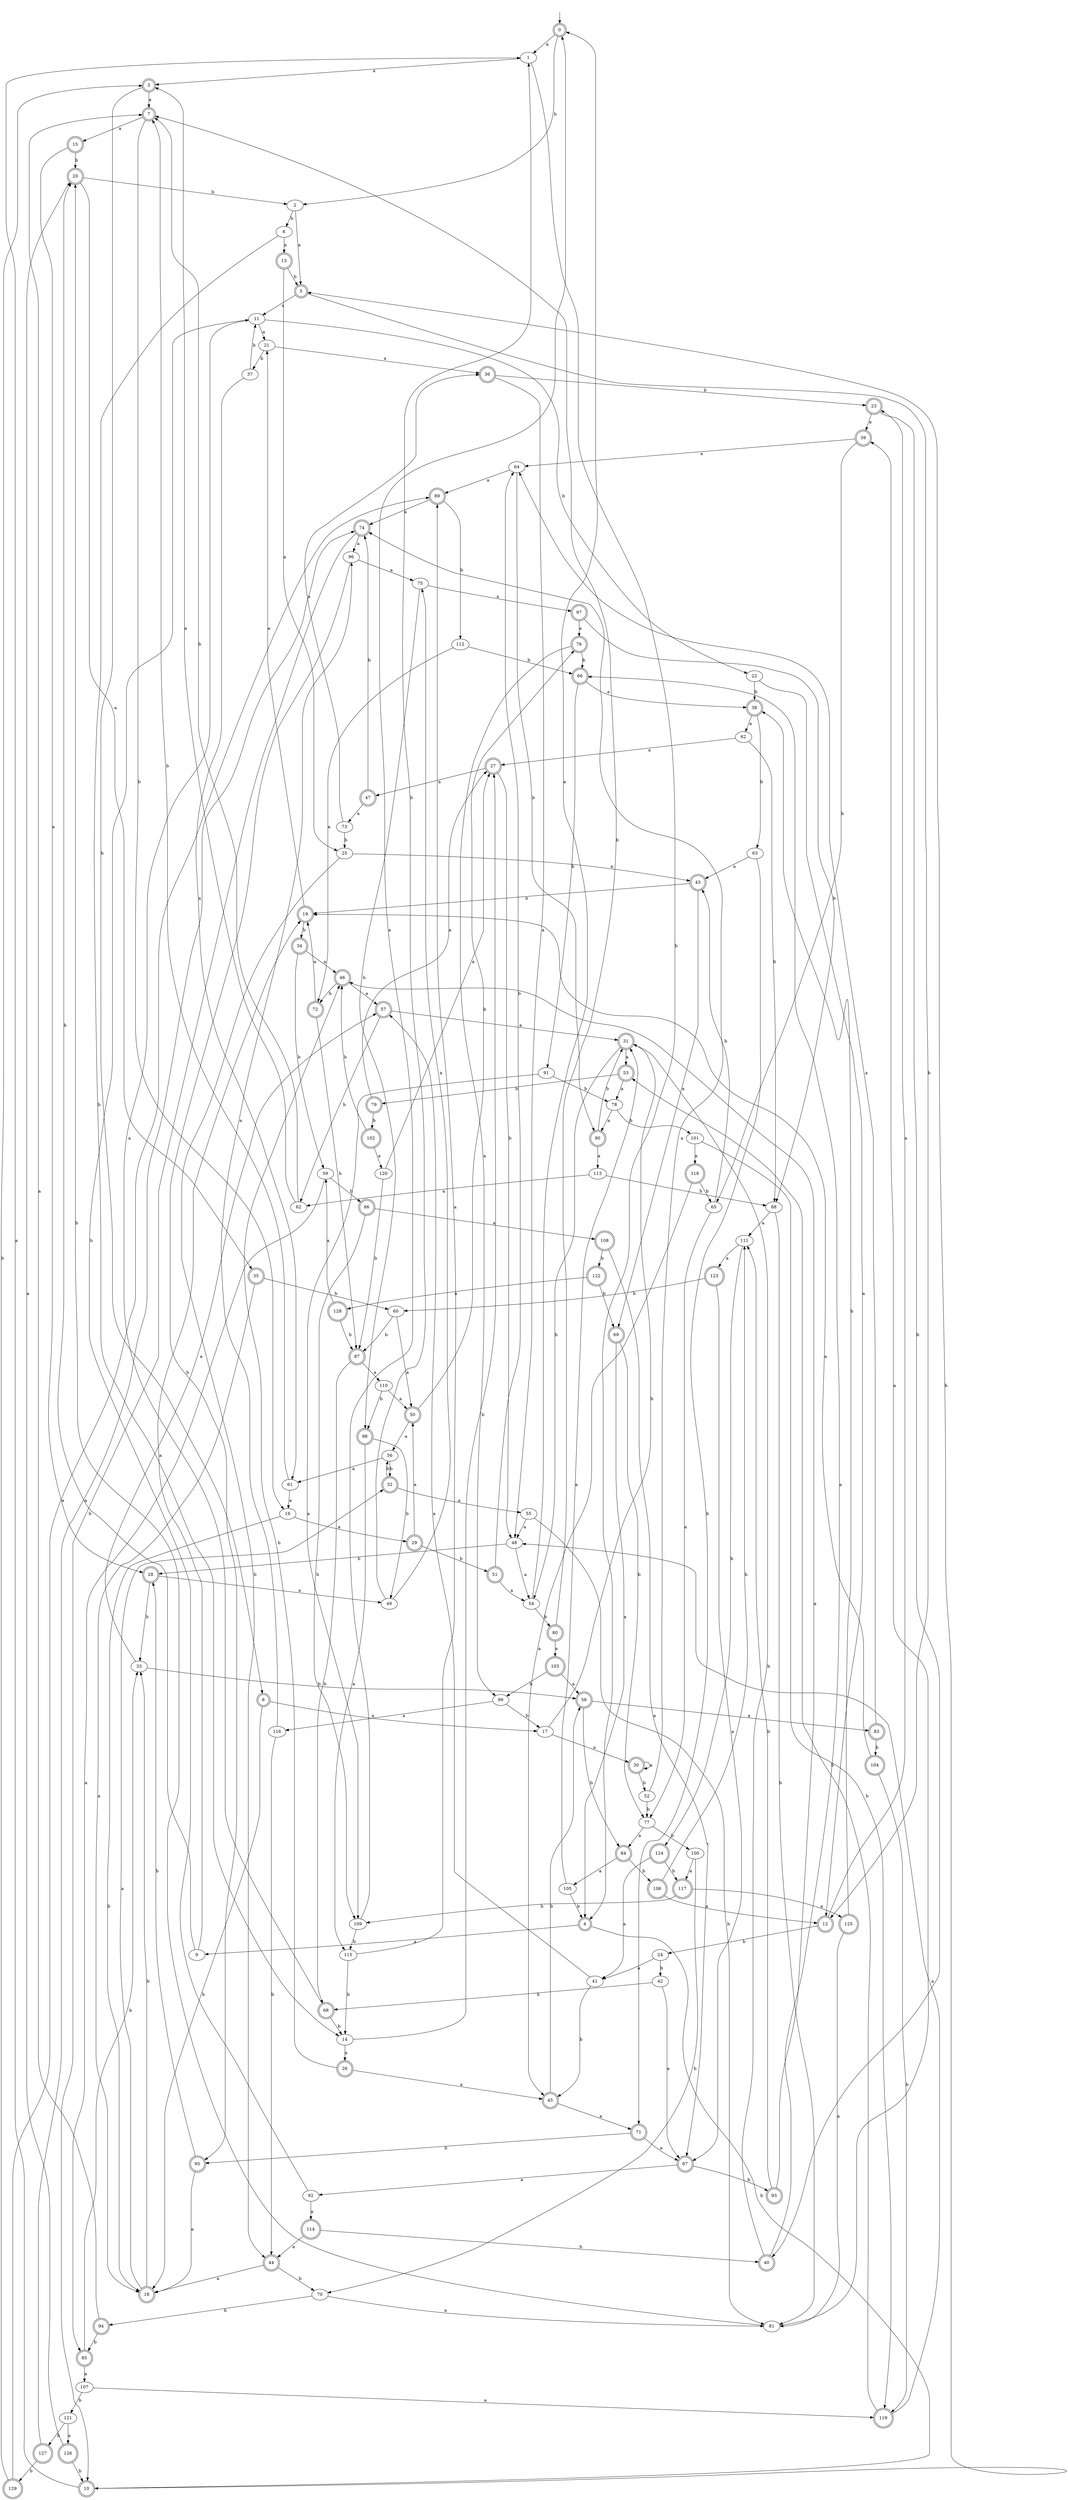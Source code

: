 digraph RandomDFA {
  __start0 [label="", shape=none];
  __start0 -> 0 [label=""];
  0 [shape=circle] [shape=doublecircle]
  0 -> 1 [label="a"]
  0 -> 2 [label="b"]
  1
  1 -> 3 [label="a"]
  1 -> 4 [label="b"]
  2
  2 -> 5 [label="a"]
  2 -> 6 [label="b"]
  3 [shape=doublecircle]
  3 -> 7 [label="a"]
  3 -> 8 [label="b"]
  4 [shape=doublecircle]
  4 -> 9 [label="a"]
  4 -> 10 [label="b"]
  5 [shape=doublecircle]
  5 -> 11 [label="a"]
  5 -> 12 [label="b"]
  6
  6 -> 13 [label="a"]
  6 -> 14 [label="b"]
  7 [shape=doublecircle]
  7 -> 15 [label="a"]
  7 -> 16 [label="b"]
  8 [shape=doublecircle]
  8 -> 17 [label="a"]
  8 -> 18 [label="b"]
  9
  9 -> 19 [label="a"]
  9 -> 20 [label="b"]
  10 [shape=doublecircle]
  10 -> 1 [label="a"]
  10 -> 5 [label="b"]
  11
  11 -> 21 [label="a"]
  11 -> 22 [label="b"]
  12 [shape=doublecircle]
  12 -> 23 [label="a"]
  12 -> 24 [label="b"]
  13 [shape=doublecircle]
  13 -> 25 [label="a"]
  13 -> 5 [label="b"]
  14
  14 -> 26 [label="a"]
  14 -> 27 [label="b"]
  15 [shape=doublecircle]
  15 -> 28 [label="a"]
  15 -> 20 [label="b"]
  16
  16 -> 29 [label="a"]
  16 -> 18 [label="b"]
  17
  17 -> 30 [label="a"]
  17 -> 31 [label="b"]
  18 [shape=doublecircle]
  18 -> 32 [label="a"]
  18 -> 33 [label="b"]
  19 [shape=doublecircle]
  19 -> 21 [label="a"]
  19 -> 34 [label="b"]
  20 [shape=doublecircle]
  20 -> 35 [label="a"]
  20 -> 2 [label="b"]
  21
  21 -> 36 [label="a"]
  21 -> 37 [label="b"]
  22
  22 -> 12 [label="a"]
  22 -> 38 [label="b"]
  23 [shape=doublecircle]
  23 -> 39 [label="a"]
  23 -> 40 [label="b"]
  24
  24 -> 41 [label="a"]
  24 -> 42 [label="b"]
  25
  25 -> 43 [label="a"]
  25 -> 44 [label="b"]
  26 [shape=doublecircle]
  26 -> 45 [label="a"]
  26 -> 46 [label="b"]
  27 [shape=doublecircle]
  27 -> 47 [label="a"]
  27 -> 48 [label="b"]
  28 [shape=doublecircle]
  28 -> 49 [label="a"]
  28 -> 33 [label="b"]
  29 [shape=doublecircle]
  29 -> 50 [label="a"]
  29 -> 51 [label="b"]
  30 [shape=doublecircle]
  30 -> 30 [label="a"]
  30 -> 52 [label="b"]
  31 [shape=doublecircle]
  31 -> 53 [label="a"]
  31 -> 54 [label="b"]
  32 [shape=doublecircle]
  32 -> 55 [label="a"]
  32 -> 56 [label="b"]
  33
  33 -> 57 [label="a"]
  33 -> 58 [label="b"]
  34 [shape=doublecircle]
  34 -> 46 [label="a"]
  34 -> 59 [label="b"]
  35 [shape=doublecircle]
  35 -> 18 [label="a"]
  35 -> 60 [label="b"]
  36 [shape=doublecircle]
  36 -> 48 [label="a"]
  36 -> 23 [label="b"]
  37
  37 -> 61 [label="a"]
  37 -> 11 [label="b"]
  38 [shape=doublecircle]
  38 -> 62 [label="a"]
  38 -> 63 [label="b"]
  39 [shape=doublecircle]
  39 -> 64 [label="a"]
  39 -> 65 [label="b"]
  40 [shape=doublecircle]
  40 -> 66 [label="a"]
  40 -> 31 [label="b"]
  41
  41 -> 57 [label="a"]
  41 -> 45 [label="b"]
  42
  42 -> 67 [label="a"]
  42 -> 68 [label="b"]
  43 [shape=doublecircle]
  43 -> 69 [label="a"]
  43 -> 19 [label="b"]
  44 [shape=doublecircle]
  44 -> 18 [label="a"]
  44 -> 70 [label="b"]
  45 [shape=doublecircle]
  45 -> 71 [label="a"]
  45 -> 58 [label="b"]
  46 [shape=doublecircle]
  46 -> 57 [label="a"]
  46 -> 72 [label="b"]
  47 [shape=doublecircle]
  47 -> 73 [label="a"]
  47 -> 74 [label="b"]
  48
  48 -> 54 [label="a"]
  48 -> 28 [label="b"]
  49
  49 -> 75 [label="a"]
  49 -> 1 [label="b"]
  50 [shape=doublecircle]
  50 -> 56 [label="a"]
  50 -> 76 [label="b"]
  51 [shape=doublecircle]
  51 -> 54 [label="a"]
  51 -> 64 [label="b"]
  52
  52 -> 74 [label="a"]
  52 -> 77 [label="b"]
  53 [shape=doublecircle]
  53 -> 78 [label="a"]
  53 -> 79 [label="b"]
  54
  54 -> 0 [label="a"]
  54 -> 80 [label="b"]
  55
  55 -> 48 [label="a"]
  55 -> 81 [label="b"]
  56
  56 -> 61 [label="a"]
  56 -> 32 [label="b"]
  57 [shape=doublecircle]
  57 -> 31 [label="a"]
  57 -> 82 [label="b"]
  58 [shape=doublecircle]
  58 -> 83 [label="a"]
  58 -> 84 [label="b"]
  59
  59 -> 85 [label="a"]
  59 -> 86 [label="b"]
  60
  60 -> 50 [label="a"]
  60 -> 87 [label="b"]
  61
  61 -> 16 [label="a"]
  61 -> 7 [label="b"]
  62
  62 -> 27 [label="a"]
  62 -> 88 [label="b"]
  63
  63 -> 43 [label="a"]
  63 -> 71 [label="b"]
  64
  64 -> 89 [label="a"]
  64 -> 90 [label="b"]
  65
  65 -> 77 [label="a"]
  65 -> 43 [label="b"]
  66 [shape=doublecircle]
  66 -> 38 [label="a"]
  66 -> 91 [label="b"]
  67 [shape=doublecircle]
  67 -> 92 [label="a"]
  67 -> 93 [label="b"]
  68 [shape=doublecircle]
  68 -> 11 [label="a"]
  68 -> 14 [label="b"]
  69 [shape=doublecircle]
  69 -> 4 [label="a"]
  69 -> 77 [label="b"]
  70
  70 -> 81 [label="a"]
  70 -> 94 [label="b"]
  71 [shape=doublecircle]
  71 -> 67 [label="a"]
  71 -> 95 [label="b"]
  72 [shape=doublecircle]
  72 -> 19 [label="a"]
  72 -> 87 [label="b"]
  73
  73 -> 36 [label="a"]
  73 -> 25 [label="b"]
  74 [shape=doublecircle]
  74 -> 96 [label="a"]
  74 -> 10 [label="b"]
  75
  75 -> 97 [label="a"]
  75 -> 98 [label="b"]
  76 [shape=doublecircle]
  76 -> 99 [label="a"]
  76 -> 66 [label="b"]
  77
  77 -> 84 [label="a"]
  77 -> 100 [label="b"]
  78
  78 -> 90 [label="a"]
  78 -> 101 [label="b"]
  79 [shape=doublecircle]
  79 -> 27 [label="a"]
  79 -> 102 [label="b"]
  80 [shape=doublecircle]
  80 -> 103 [label="a"]
  80 -> 7 [label="b"]
  81
  81 -> 39 [label="a"]
  81 -> 20 [label="b"]
  82
  82 -> 3 [label="a"]
  82 -> 7 [label="b"]
  83 [shape=doublecircle]
  83 -> 64 [label="a"]
  83 -> 104 [label="b"]
  84 [shape=doublecircle]
  84 -> 105 [label="a"]
  84 -> 106 [label="b"]
  85 [shape=doublecircle]
  85 -> 107 [label="a"]
  85 -> 33 [label="b"]
  86 [shape=doublecircle]
  86 -> 108 [label="a"]
  86 -> 109 [label="b"]
  87 [shape=doublecircle]
  87 -> 110 [label="a"]
  87 -> 68 [label="b"]
  88
  88 -> 111 [label="a"]
  88 -> 81 [label="b"]
  89 [shape=doublecircle]
  89 -> 74 [label="a"]
  89 -> 112 [label="b"]
  90 [shape=doublecircle]
  90 -> 113 [label="a"]
  90 -> 31 [label="b"]
  91
  91 -> 109 [label="a"]
  91 -> 78 [label="b"]
  92
  92 -> 114 [label="a"]
  92 -> 11 [label="b"]
  93 [shape=doublecircle]
  93 -> 46 [label="a"]
  93 -> 111 [label="b"]
  94 [shape=doublecircle]
  94 -> 7 [label="a"]
  94 -> 85 [label="b"]
  95 [shape=doublecircle]
  95 -> 18 [label="a"]
  95 -> 28 [label="b"]
  96
  96 -> 75 [label="a"]
  96 -> 95 [label="b"]
  97 [shape=doublecircle]
  97 -> 76 [label="a"]
  97 -> 88 [label="b"]
  98 [shape=doublecircle]
  98 -> 115 [label="a"]
  98 -> 49 [label="b"]
  99
  99 -> 116 [label="a"]
  99 -> 17 [label="b"]
  100
  100 -> 117 [label="a"]
  100 -> 70 [label="b"]
  101
  101 -> 118 [label="a"]
  101 -> 119 [label="b"]
  102 [shape=doublecircle]
  102 -> 120 [label="a"]
  102 -> 46 [label="b"]
  103 [shape=doublecircle]
  103 -> 58 [label="a"]
  103 -> 99 [label="b"]
  104 [shape=doublecircle]
  104 -> 19 [label="a"]
  104 -> 119 [label="b"]
  105
  105 -> 31 [label="a"]
  105 -> 4 [label="b"]
  106 [shape=doublecircle]
  106 -> 12 [label="a"]
  106 -> 111 [label="b"]
  107
  107 -> 119 [label="a"]
  107 -> 121 [label="b"]
  108 [shape=doublecircle]
  108 -> 67 [label="a"]
  108 -> 122 [label="b"]
  109
  109 -> 0 [label="a"]
  109 -> 115 [label="b"]
  110
  110 -> 50 [label="a"]
  110 -> 98 [label="b"]
  111
  111 -> 123 [label="a"]
  111 -> 124 [label="b"]
  112
  112 -> 72 [label="a"]
  112 -> 66 [label="b"]
  113
  113 -> 82 [label="a"]
  113 -> 88 [label="b"]
  114 [shape=doublecircle]
  114 -> 44 [label="a"]
  114 -> 40 [label="b"]
  115
  115 -> 89 [label="a"]
  115 -> 14 [label="b"]
  116
  116 -> 96 [label="a"]
  116 -> 44 [label="b"]
  117 [shape=doublecircle]
  117 -> 125 [label="a"]
  117 -> 109 [label="b"]
  118 [shape=doublecircle]
  118 -> 45 [label="a"]
  118 -> 65 [label="b"]
  119 [shape=doublecircle]
  119 -> 48 [label="a"]
  119 -> 53 [label="b"]
  120
  120 -> 27 [label="a"]
  120 -> 87 [label="b"]
  121
  121 -> 126 [label="a"]
  121 -> 127 [label="b"]
  122 [shape=doublecircle]
  122 -> 128 [label="a"]
  122 -> 69 [label="b"]
  123 [shape=doublecircle]
  123 -> 67 [label="a"]
  123 -> 60 [label="b"]
  124 [shape=doublecircle]
  124 -> 41 [label="a"]
  124 -> 117 [label="b"]
  125 [shape=doublecircle]
  125 -> 81 [label="a"]
  125 -> 38 [label="b"]
  126 [shape=doublecircle]
  126 -> 20 [label="a"]
  126 -> 10 [label="b"]
  127 [shape=doublecircle]
  127 -> 74 [label="a"]
  127 -> 129 [label="b"]
  128 [shape=doublecircle]
  128 -> 59 [label="a"]
  128 -> 87 [label="b"]
  129 [shape=doublecircle]
  129 -> 89 [label="a"]
  129 -> 3 [label="b"]
}
